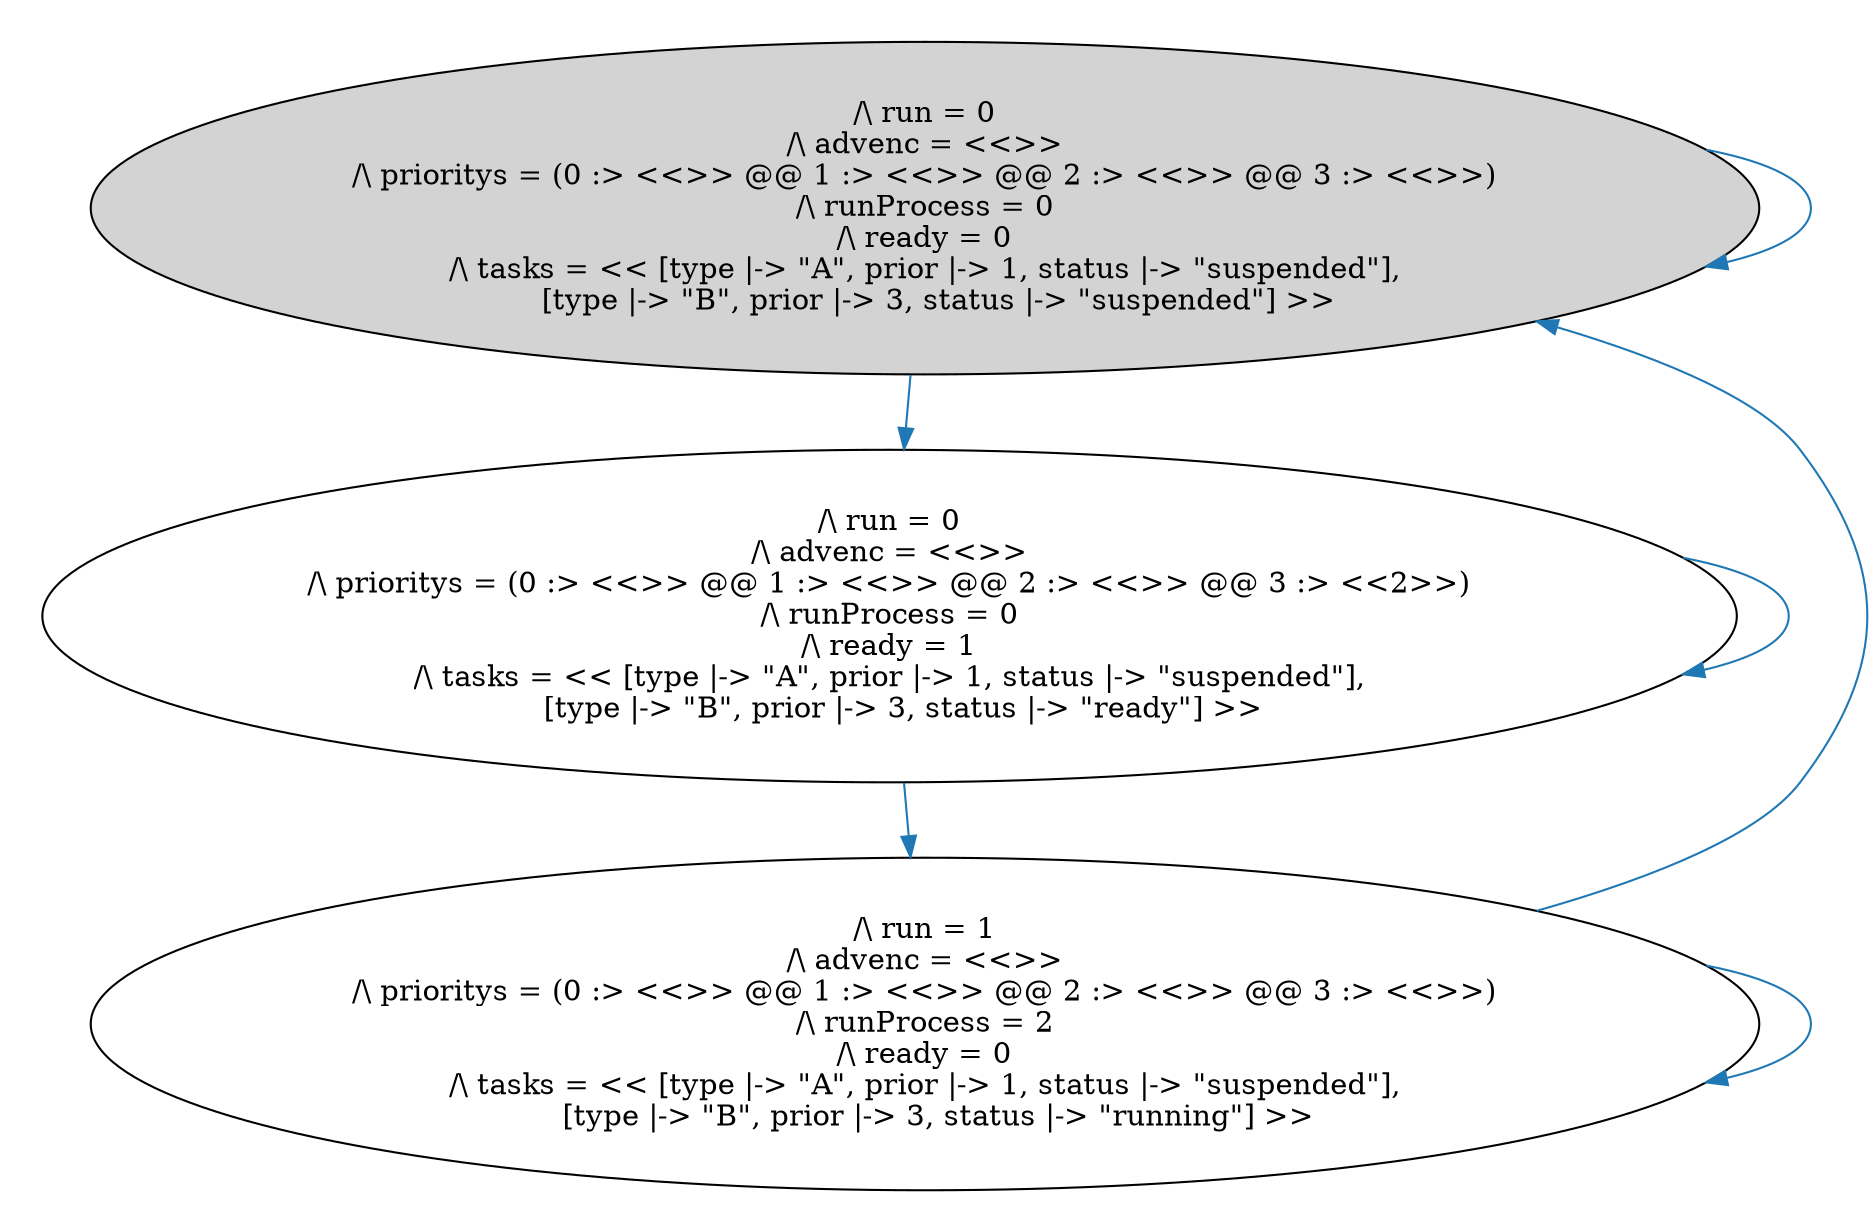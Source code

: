 strict digraph DiskGraph {
edge [colorscheme="paired12"]
nodesep=0.35;
subgraph cluster_graph {
color="white";
4777314783444144480 [label="/\\ run = 0\n/\\ advenc = <<>>\n/\\ prioritys = (0 :> <<>> @@ 1 :> <<>> @@ 2 :> <<>> @@ 3 :> <<>>)\n/\\ runProcess = 0\n/\\ ready = 0\n/\\ tasks = << [type |-> \"A\", prior |-> 1, status |-> \"suspended\"],\n   [type |-> \"B\", prior |-> 3, status |-> \"suspended\"] >>",style = filled]
4777314783444144480 -> 4777314783444144480 [label="",color="2",fontcolor="2"];
4777314783444144480 -> -467531728527912261 [label="",color="2",fontcolor="2"];
-467531728527912261 [label="/\\ run = 0\n/\\ advenc = <<>>\n/\\ prioritys = (0 :> <<>> @@ 1 :> <<>> @@ 2 :> <<>> @@ 3 :> <<2>>)\n/\\ runProcess = 0\n/\\ ready = 1\n/\\ tasks = << [type |-> \"A\", prior |-> 1, status |-> \"suspended\"],\n   [type |-> \"B\", prior |-> 3, status |-> \"ready\"] >>"];
-467531728527912261 -> -467531728527912261 [label="",color="2",fontcolor="2"];
-467531728527912261 -> 8083858244619386312 [label="",color="2",fontcolor="2"];
8083858244619386312 [label="/\\ run = 1\n/\\ advenc = <<>>\n/\\ prioritys = (0 :> <<>> @@ 1 :> <<>> @@ 2 :> <<>> @@ 3 :> <<>>)\n/\\ runProcess = 2\n/\\ ready = 0\n/\\ tasks = << [type |-> \"A\", prior |-> 1, status |-> \"suspended\"],\n   [type |-> \"B\", prior |-> 3, status |-> \"running\"] >>"];
8083858244619386312 -> 8083858244619386312 [label="",color="2",fontcolor="2"];
8083858244619386312 -> 4777314783444144480 [label="",color="2",fontcolor="2"];
{rank = same; 4777314783444144480;}
{rank = same; -467531728527912261;}
{rank = same; 8083858244619386312;}
}
}